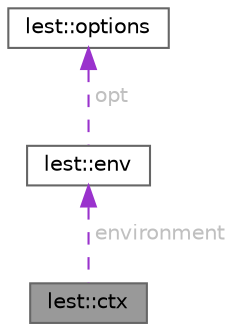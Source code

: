 digraph "lest::ctx"
{
 // LATEX_PDF_SIZE
  bgcolor="transparent";
  edge [fontname=Helvetica,fontsize=10,labelfontname=Helvetica,labelfontsize=10];
  node [fontname=Helvetica,fontsize=10,shape=box,height=0.2,width=0.4];
  Node1 [id="Node000001",label="lest::ctx",height=0.2,width=0.4,color="gray40", fillcolor="grey60", style="filled", fontcolor="black",tooltip=" "];
  Node2 -> Node1 [id="edge5_Node000001_Node000002",dir="back",color="darkorchid3",style="dashed",tooltip=" ",label=" environment",fontcolor="grey" ];
  Node2 [id="Node000002",label="lest::env",height=0.2,width=0.4,color="gray40", fillcolor="white", style="filled",URL="$structlest_1_1env.html",tooltip=" "];
  Node3 -> Node2 [id="edge6_Node000002_Node000003",dir="back",color="darkorchid3",style="dashed",tooltip=" ",label=" opt",fontcolor="grey" ];
  Node3 [id="Node000003",label="lest::options",height=0.2,width=0.4,color="gray40", fillcolor="white", style="filled",URL="$structlest_1_1options.html",tooltip=" "];
}
